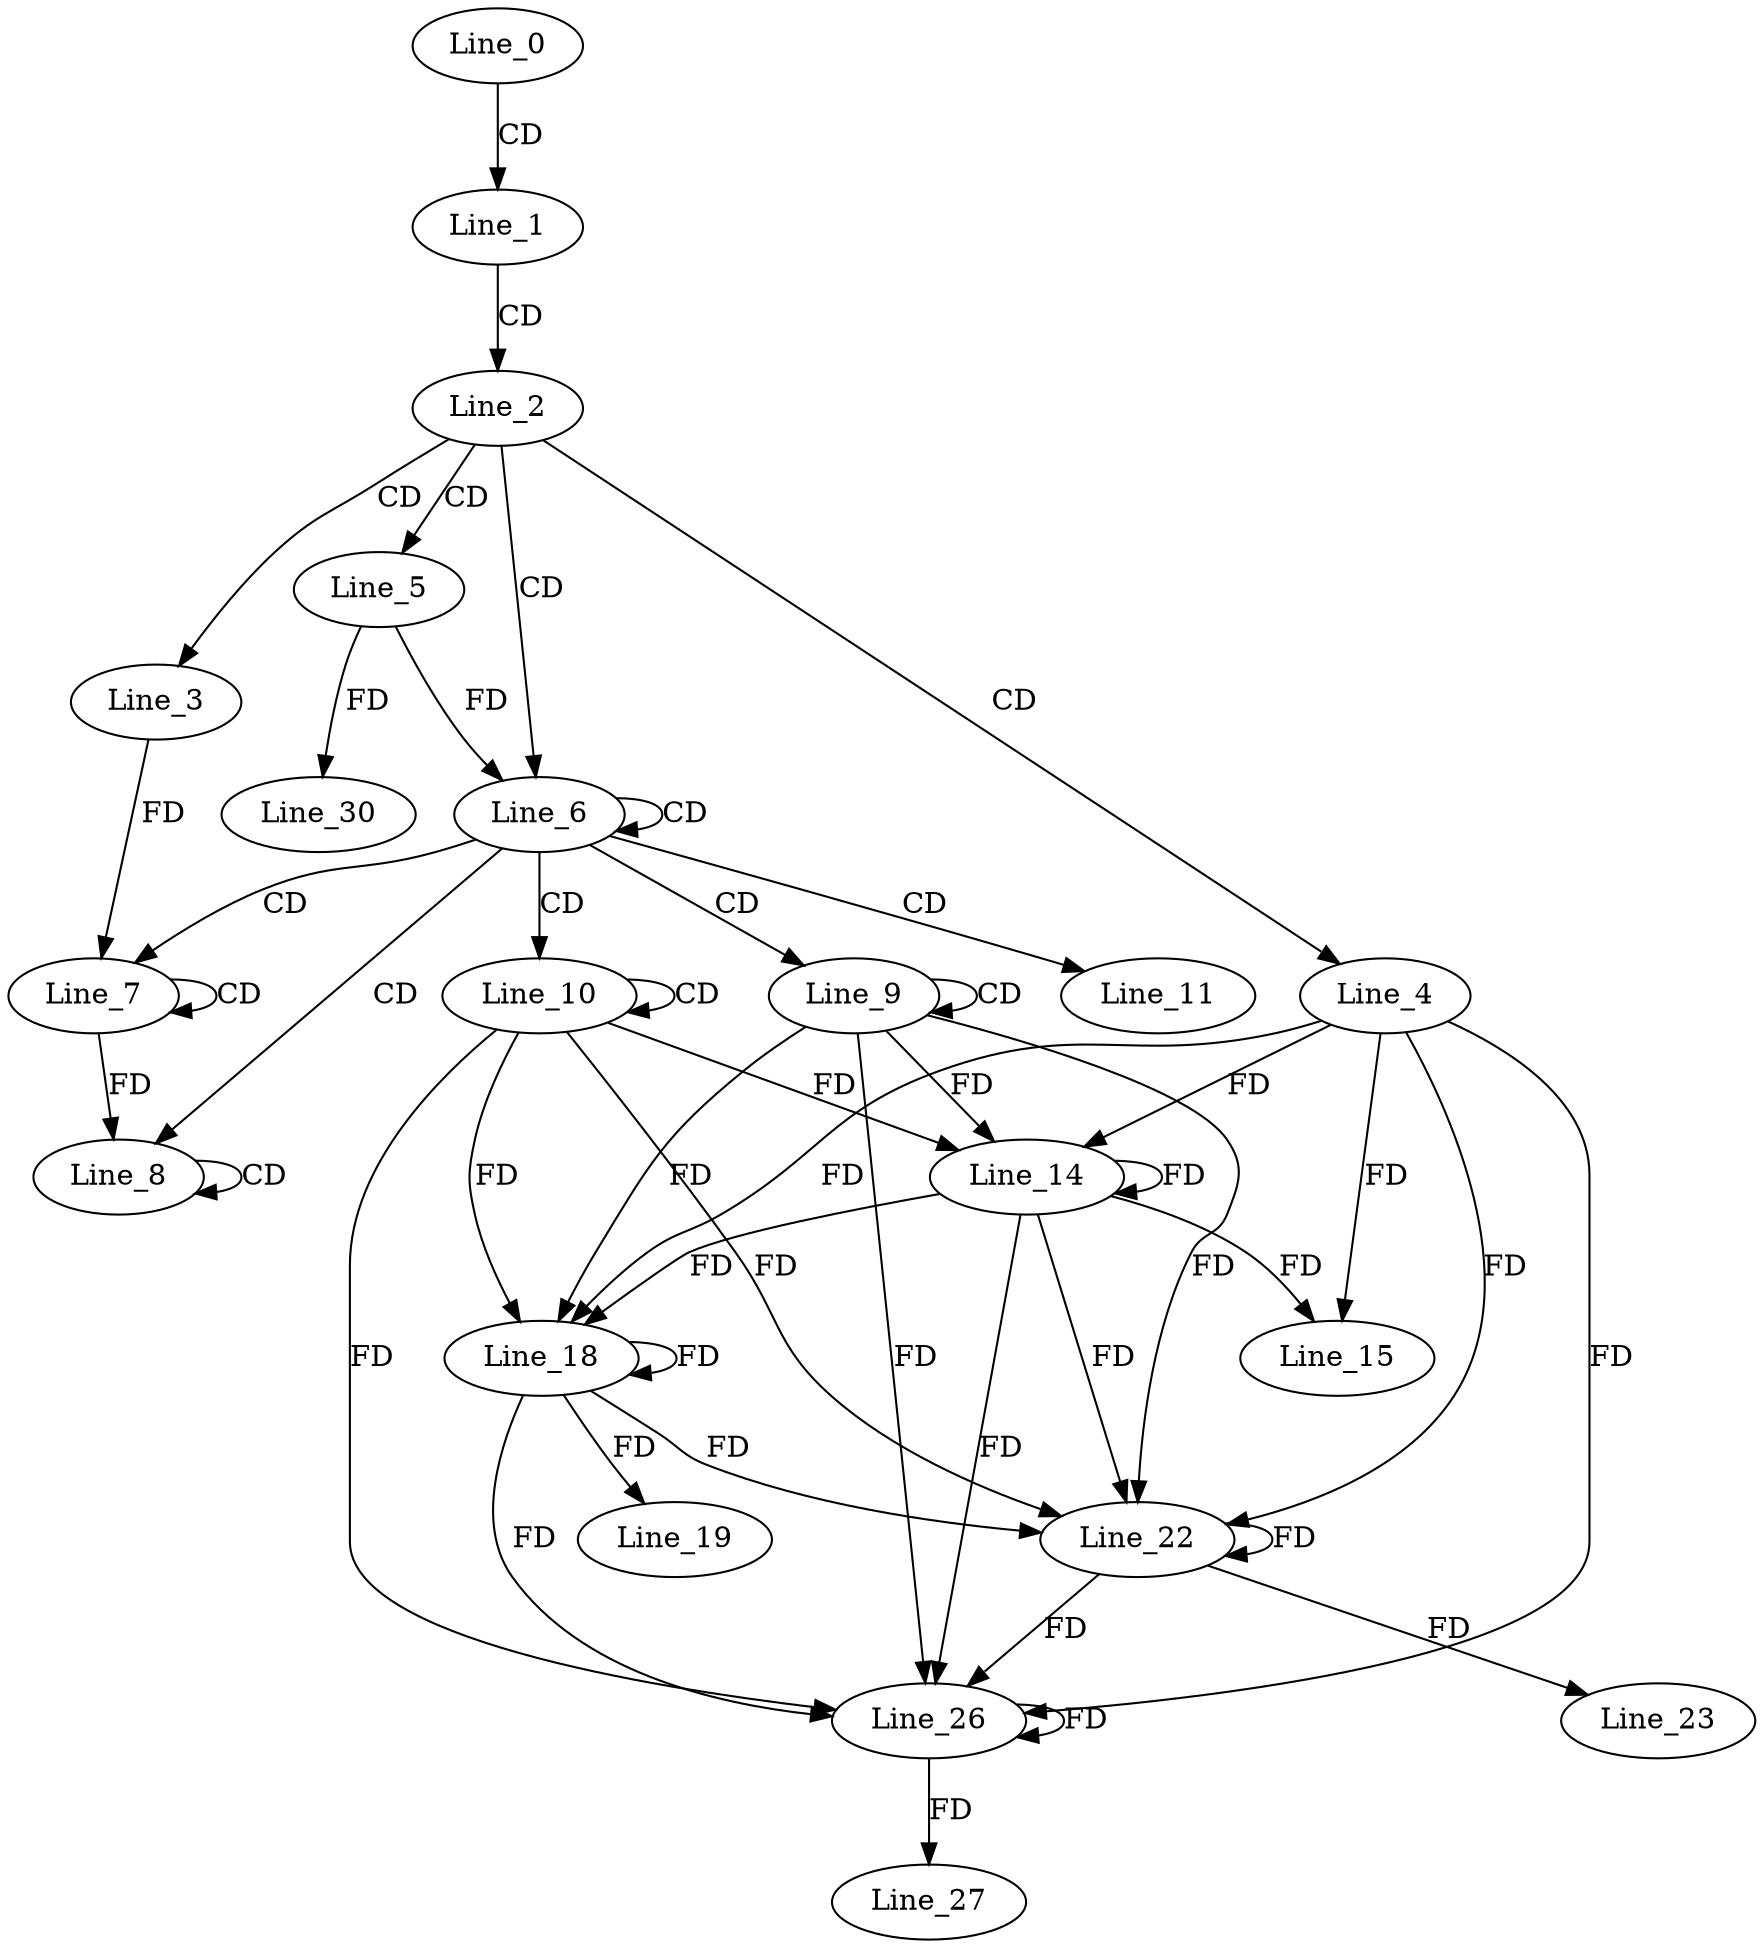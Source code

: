 digraph G {
  Line_0;
  Line_1;
  Line_2;
  Line_3;
  Line_4;
  Line_5;
  Line_6;
  Line_7;
  Line_7;
  Line_8;
  Line_8;
  Line_9;
  Line_9;
  Line_10;
  Line_10;
  Line_11;
  Line_14;
  Line_15;
  Line_18;
  Line_19;
  Line_22;
  Line_23;
  Line_26;
  Line_27;
  Line_30;
  Line_0 -> Line_1 [ label="CD" ];
  Line_1 -> Line_2 [ label="CD" ];
  Line_2 -> Line_3 [ label="CD" ];
  Line_2 -> Line_4 [ label="CD" ];
  Line_2 -> Line_5 [ label="CD" ];
  Line_2 -> Line_6 [ label="CD" ];
  Line_6 -> Line_6 [ label="CD" ];
  Line_5 -> Line_6 [ label="FD" ];
  Line_6 -> Line_7 [ label="CD" ];
  Line_7 -> Line_7 [ label="CD" ];
  Line_3 -> Line_7 [ label="FD" ];
  Line_6 -> Line_8 [ label="CD" ];
  Line_8 -> Line_8 [ label="CD" ];
  Line_7 -> Line_8 [ label="FD" ];
  Line_6 -> Line_9 [ label="CD" ];
  Line_9 -> Line_9 [ label="CD" ];
  Line_6 -> Line_10 [ label="CD" ];
  Line_10 -> Line_10 [ label="CD" ];
  Line_6 -> Line_11 [ label="CD" ];
  Line_14 -> Line_14 [ label="FD" ];
  Line_4 -> Line_14 [ label="FD" ];
  Line_9 -> Line_14 [ label="FD" ];
  Line_10 -> Line_14 [ label="FD" ];
  Line_14 -> Line_15 [ label="FD" ];
  Line_4 -> Line_15 [ label="FD" ];
  Line_14 -> Line_18 [ label="FD" ];
  Line_18 -> Line_18 [ label="FD" ];
  Line_4 -> Line_18 [ label="FD" ];
  Line_9 -> Line_18 [ label="FD" ];
  Line_10 -> Line_18 [ label="FD" ];
  Line_18 -> Line_19 [ label="FD" ];
  Line_14 -> Line_22 [ label="FD" ];
  Line_18 -> Line_22 [ label="FD" ];
  Line_22 -> Line_22 [ label="FD" ];
  Line_4 -> Line_22 [ label="FD" ];
  Line_9 -> Line_22 [ label="FD" ];
  Line_10 -> Line_22 [ label="FD" ];
  Line_22 -> Line_23 [ label="FD" ];
  Line_14 -> Line_26 [ label="FD" ];
  Line_18 -> Line_26 [ label="FD" ];
  Line_22 -> Line_26 [ label="FD" ];
  Line_26 -> Line_26 [ label="FD" ];
  Line_4 -> Line_26 [ label="FD" ];
  Line_9 -> Line_26 [ label="FD" ];
  Line_10 -> Line_26 [ label="FD" ];
  Line_26 -> Line_27 [ label="FD" ];
  Line_5 -> Line_30 [ label="FD" ];
}

